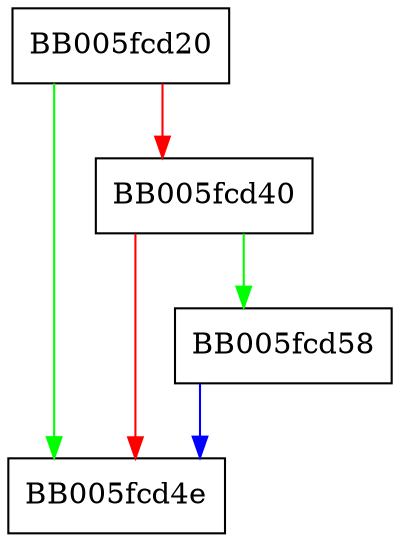 digraph ossl_prov_conf_ctx_new {
  node [shape="box"];
  graph [splines=ortho];
  BB005fcd20 -> BB005fcd4e [color="green"];
  BB005fcd20 -> BB005fcd40 [color="red"];
  BB005fcd40 -> BB005fcd58 [color="green"];
  BB005fcd40 -> BB005fcd4e [color="red"];
  BB005fcd58 -> BB005fcd4e [color="blue"];
}